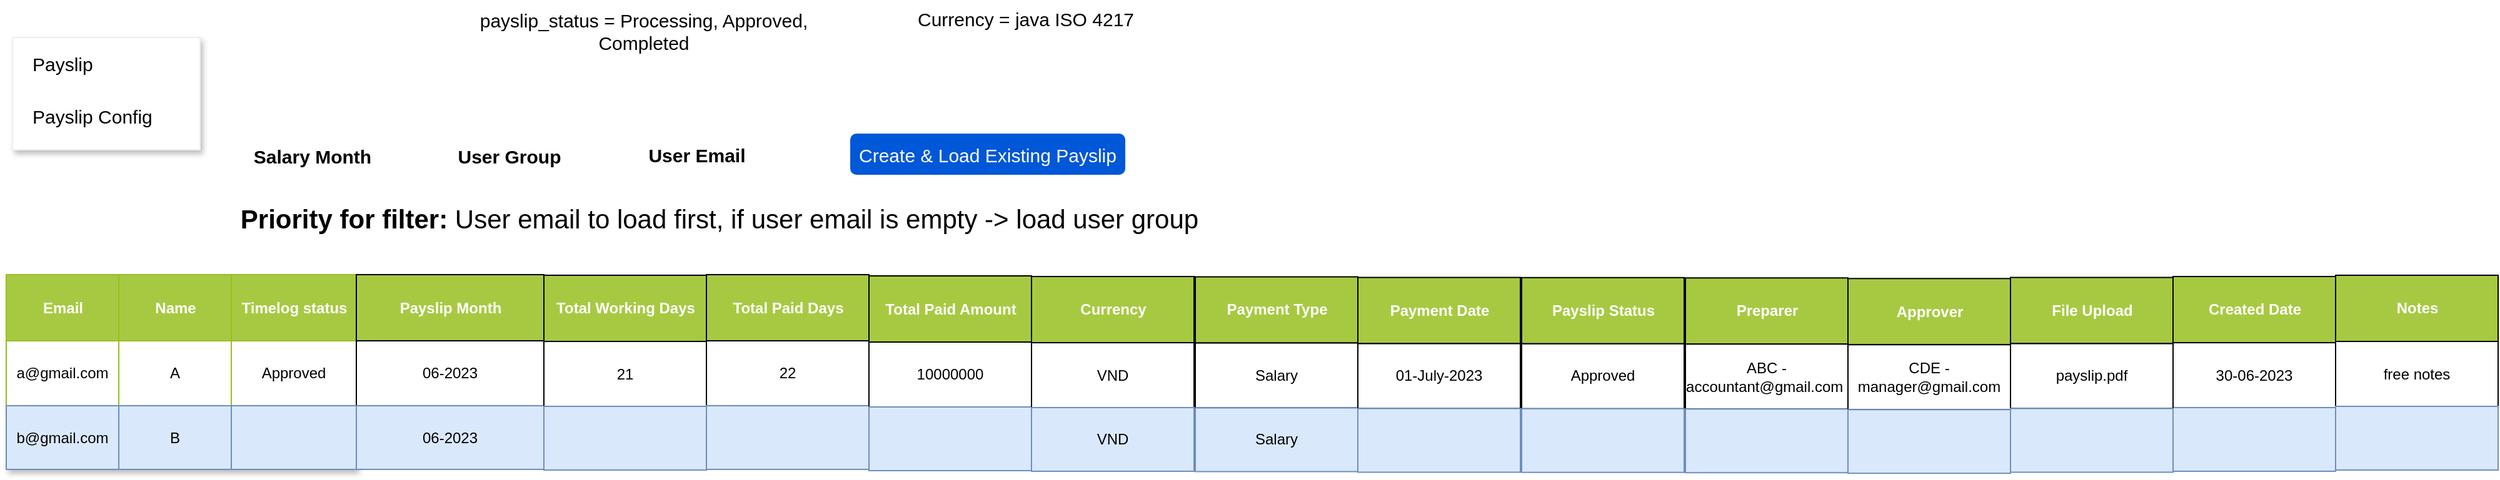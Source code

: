 <mxfile version="21.3.6" type="github">
  <diagram name="Page-1" id="WL_v4v0QIcBLaM0KTgS2">
    <mxGraphModel dx="1367" dy="994" grid="1" gridSize="10" guides="1" tooltips="1" connect="1" arrows="1" fold="1" page="1" pageScale="1" pageWidth="827" pageHeight="1169" math="0" shadow="0">
      <root>
        <mxCell id="0" />
        <mxCell id="1" parent="0" />
        <mxCell id="6jaeI5iPwzS0YntEsKp8-1" value="" style="perimeter=none;dashed=0;shape=rect;fillColor=#ffffff;strokeColor=#eeeeee;shadow=1;" parent="1" vertex="1">
          <mxGeometry x="20" y="50" width="150" height="90" as="geometry" />
        </mxCell>
        <mxCell id="6jaeI5iPwzS0YntEsKp8-2" value="Payslip" style="text;verticalAlign=middle;fontSize=15;spacing=16;resizeWidth=1;whiteSpace=wrap;html=1;" parent="6jaeI5iPwzS0YntEsKp8-1" vertex="1">
          <mxGeometry width="150" height="42" relative="1" as="geometry">
            <mxPoint as="offset" />
          </mxGeometry>
        </mxCell>
        <mxCell id="6jaeI5iPwzS0YntEsKp8-3" value="Payslip Config" style="text;verticalAlign=middle;fontSize=15;spacing=16;resizeWidth=1;whiteSpace=wrap;html=1;" parent="6jaeI5iPwzS0YntEsKp8-1" vertex="1">
          <mxGeometry width="150" height="42" relative="1" as="geometry">
            <mxPoint y="42" as="offset" />
          </mxGeometry>
        </mxCell>
        <mxCell id="6jaeI5iPwzS0YntEsKp8-6" value="Assets" style="childLayout=tableLayout;recursiveResize=0;strokeColor=#98bf21;fillColor=#A7C942;shadow=1;" parent="1" vertex="1">
          <mxGeometry x="15" y="240" width="280" height="156" as="geometry" />
        </mxCell>
        <mxCell id="6jaeI5iPwzS0YntEsKp8-7" style="shape=tableRow;horizontal=0;startSize=0;swimlaneHead=0;swimlaneBody=0;top=0;left=0;bottom=0;right=0;dropTarget=0;collapsible=0;recursiveResize=0;expand=0;fontStyle=0;strokeColor=inherit;fillColor=#ffffff;" parent="6jaeI5iPwzS0YntEsKp8-6" vertex="1">
          <mxGeometry width="280" height="53" as="geometry" />
        </mxCell>
        <mxCell id="6jaeI5iPwzS0YntEsKp8-8" value="Email" style="connectable=0;recursiveResize=0;strokeColor=inherit;fillColor=#A7C942;align=center;fontStyle=1;fontColor=#FFFFFF;html=1;" parent="6jaeI5iPwzS0YntEsKp8-7" vertex="1">
          <mxGeometry width="90" height="53" as="geometry">
            <mxRectangle width="90" height="53" as="alternateBounds" />
          </mxGeometry>
        </mxCell>
        <mxCell id="6jaeI5iPwzS0YntEsKp8-9" value="Name" style="connectable=0;recursiveResize=0;strokeColor=inherit;fillColor=#A7C942;align=center;fontStyle=1;fontColor=#FFFFFF;html=1;" parent="6jaeI5iPwzS0YntEsKp8-7" vertex="1">
          <mxGeometry x="90" width="90" height="53" as="geometry">
            <mxRectangle width="90" height="53" as="alternateBounds" />
          </mxGeometry>
        </mxCell>
        <mxCell id="6jaeI5iPwzS0YntEsKp8-10" value="Timelog status" style="connectable=0;recursiveResize=0;strokeColor=inherit;fillColor=#A7C942;align=center;fontStyle=1;fontColor=#FFFFFF;html=1;" parent="6jaeI5iPwzS0YntEsKp8-7" vertex="1">
          <mxGeometry x="180" width="100" height="53" as="geometry">
            <mxRectangle width="100" height="53" as="alternateBounds" />
          </mxGeometry>
        </mxCell>
        <mxCell id="6jaeI5iPwzS0YntEsKp8-11" value="" style="shape=tableRow;horizontal=0;startSize=0;swimlaneHead=0;swimlaneBody=0;top=0;left=0;bottom=0;right=0;dropTarget=0;collapsible=0;recursiveResize=0;expand=0;fontStyle=0;strokeColor=inherit;fillColor=#ffffff;" parent="6jaeI5iPwzS0YntEsKp8-6" vertex="1">
          <mxGeometry y="53" width="280" height="52" as="geometry" />
        </mxCell>
        <mxCell id="6jaeI5iPwzS0YntEsKp8-12" value="a@gmail.com" style="connectable=0;recursiveResize=0;strokeColor=inherit;fillColor=inherit;align=center;whiteSpace=wrap;html=1;" parent="6jaeI5iPwzS0YntEsKp8-11" vertex="1">
          <mxGeometry width="90" height="52" as="geometry">
            <mxRectangle width="90" height="52" as="alternateBounds" />
          </mxGeometry>
        </mxCell>
        <mxCell id="6jaeI5iPwzS0YntEsKp8-13" value="A" style="connectable=0;recursiveResize=0;strokeColor=inherit;fillColor=inherit;align=center;whiteSpace=wrap;html=1;" parent="6jaeI5iPwzS0YntEsKp8-11" vertex="1">
          <mxGeometry x="90" width="90" height="52" as="geometry">
            <mxRectangle width="90" height="52" as="alternateBounds" />
          </mxGeometry>
        </mxCell>
        <mxCell id="6jaeI5iPwzS0YntEsKp8-14" value="Approved" style="connectable=0;recursiveResize=0;strokeColor=inherit;fillColor=inherit;align=center;whiteSpace=wrap;html=1;" parent="6jaeI5iPwzS0YntEsKp8-11" vertex="1">
          <mxGeometry x="180" width="100" height="52" as="geometry">
            <mxRectangle width="100" height="52" as="alternateBounds" />
          </mxGeometry>
        </mxCell>
        <mxCell id="6jaeI5iPwzS0YntEsKp8-15" value="" style="shape=tableRow;horizontal=0;startSize=0;swimlaneHead=0;swimlaneBody=0;top=0;left=0;bottom=0;right=0;dropTarget=0;collapsible=0;recursiveResize=0;expand=0;fontStyle=1;strokeColor=inherit;fillColor=#EAF2D3;" parent="6jaeI5iPwzS0YntEsKp8-6" vertex="1">
          <mxGeometry y="105" width="280" height="51" as="geometry" />
        </mxCell>
        <mxCell id="6jaeI5iPwzS0YntEsKp8-16" value="b@gmail.com" style="connectable=0;recursiveResize=0;whiteSpace=wrap;html=1;fillColor=#dae8fc;strokeColor=#6c8ebf;" parent="6jaeI5iPwzS0YntEsKp8-15" vertex="1">
          <mxGeometry width="90" height="51" as="geometry">
            <mxRectangle width="90" height="51" as="alternateBounds" />
          </mxGeometry>
        </mxCell>
        <mxCell id="6jaeI5iPwzS0YntEsKp8-17" value="B" style="connectable=0;recursiveResize=0;whiteSpace=wrap;html=1;fillColor=#dae8fc;strokeColor=#6c8ebf;" parent="6jaeI5iPwzS0YntEsKp8-15" vertex="1">
          <mxGeometry x="90" width="90" height="51" as="geometry">
            <mxRectangle width="90" height="51" as="alternateBounds" />
          </mxGeometry>
        </mxCell>
        <mxCell id="6jaeI5iPwzS0YntEsKp8-18" value="" style="connectable=0;recursiveResize=0;whiteSpace=wrap;html=1;fillColor=#dae8fc;strokeColor=#6c8ebf;" parent="6jaeI5iPwzS0YntEsKp8-15" vertex="1">
          <mxGeometry x="180" width="100" height="51" as="geometry">
            <mxRectangle width="100" height="51" as="alternateBounds" />
          </mxGeometry>
        </mxCell>
        <mxCell id="6jaeI5iPwzS0YntEsKp8-68" value="Payslip Month" style="connectable=0;recursiveResize=0;strokeColor=inherit;fillColor=#A7C942;align=center;fontStyle=1;fontColor=#FFFFFF;html=1;" parent="1" vertex="1">
          <mxGeometry x="295" y="240" width="150" height="53" as="geometry">
            <mxRectangle width="187" height="53" as="alternateBounds" />
          </mxGeometry>
        </mxCell>
        <mxCell id="6jaeI5iPwzS0YntEsKp8-69" value="06-2023" style="connectable=0;recursiveResize=0;strokeColor=inherit;fillColor=inherit;align=center;whiteSpace=wrap;html=1;" parent="1" vertex="1">
          <mxGeometry x="295" y="293" width="150" height="52" as="geometry">
            <mxRectangle width="187" height="52" as="alternateBounds" />
          </mxGeometry>
        </mxCell>
        <mxCell id="6jaeI5iPwzS0YntEsKp8-70" value="06-2023" style="connectable=0;recursiveResize=0;strokeColor=#6c8ebf;fillColor=#dae8fc;whiteSpace=wrap;html=1;" parent="1" vertex="1">
          <mxGeometry x="295" y="345" width="150" height="51" as="geometry">
            <mxRectangle width="187" height="51" as="alternateBounds" />
          </mxGeometry>
        </mxCell>
        <mxCell id="6jaeI5iPwzS0YntEsKp8-73" value="&lt;font style=&quot;font-size: 15px;&quot;&gt;Salary Month&lt;/font&gt;" style="text;html=1;strokeColor=none;fillColor=none;align=center;verticalAlign=middle;whiteSpace=wrap;rounded=0;fontStyle=1" parent="1" vertex="1">
          <mxGeometry x="200" y="130" width="120" height="30" as="geometry" />
        </mxCell>
        <mxCell id="6jaeI5iPwzS0YntEsKp8-74" value="&lt;font style=&quot;font-size: 15px;&quot;&gt;User Group&lt;/font&gt;" style="text;html=1;strokeColor=none;fillColor=none;align=center;verticalAlign=middle;whiteSpace=wrap;rounded=0;fontStyle=1" parent="1" vertex="1">
          <mxGeometry x="370" y="130" width="95" height="30" as="geometry" />
        </mxCell>
        <mxCell id="6jaeI5iPwzS0YntEsKp8-80" value="Total Working Days" style="connectable=0;recursiveResize=0;strokeColor=inherit;fillColor=#A7C942;align=center;fontStyle=1;fontColor=#FFFFFF;html=1;" parent="1" vertex="1">
          <mxGeometry x="445" y="240.5" width="130" height="53" as="geometry">
            <mxRectangle width="187" height="53" as="alternateBounds" />
          </mxGeometry>
        </mxCell>
        <mxCell id="6jaeI5iPwzS0YntEsKp8-81" value="21" style="connectable=0;recursiveResize=0;strokeColor=inherit;fillColor=inherit;align=center;whiteSpace=wrap;html=1;" parent="1" vertex="1">
          <mxGeometry x="445" y="293.5" width="130" height="52" as="geometry">
            <mxRectangle width="187" height="52" as="alternateBounds" />
          </mxGeometry>
        </mxCell>
        <mxCell id="6jaeI5iPwzS0YntEsKp8-82" value="" style="connectable=0;recursiveResize=0;strokeColor=#6c8ebf;fillColor=#dae8fc;whiteSpace=wrap;html=1;" parent="1" vertex="1">
          <mxGeometry x="445" y="345.5" width="130" height="51" as="geometry">
            <mxRectangle width="187" height="51" as="alternateBounds" />
          </mxGeometry>
        </mxCell>
        <mxCell id="6jaeI5iPwzS0YntEsKp8-85" value="Total Paid Days" style="connectable=0;recursiveResize=0;strokeColor=inherit;fillColor=#A7C942;align=center;fontStyle=1;fontColor=#FFFFFF;html=1;" parent="1" vertex="1">
          <mxGeometry x="575" y="240" width="130" height="53" as="geometry">
            <mxRectangle width="187" height="53" as="alternateBounds" />
          </mxGeometry>
        </mxCell>
        <mxCell id="6jaeI5iPwzS0YntEsKp8-86" value="22" style="connectable=0;recursiveResize=0;strokeColor=inherit;fillColor=inherit;align=center;whiteSpace=wrap;html=1;" parent="1" vertex="1">
          <mxGeometry x="575" y="293" width="130" height="52" as="geometry">
            <mxRectangle width="187" height="52" as="alternateBounds" />
          </mxGeometry>
        </mxCell>
        <mxCell id="6jaeI5iPwzS0YntEsKp8-87" value="" style="connectable=0;recursiveResize=0;strokeColor=#6c8ebf;fillColor=#dae8fc;whiteSpace=wrap;html=1;" parent="1" vertex="1">
          <mxGeometry x="575" y="345" width="130" height="51" as="geometry">
            <mxRectangle width="187" height="51" as="alternateBounds" />
          </mxGeometry>
        </mxCell>
        <mxCell id="6jaeI5iPwzS0YntEsKp8-90" value="Total Paid Amount" style="connectable=0;recursiveResize=0;strokeColor=inherit;fillColor=#A7C942;align=center;fontStyle=1;fontColor=#FFFFFF;html=1;" parent="1" vertex="1">
          <mxGeometry x="705" y="241" width="130" height="53" as="geometry">
            <mxRectangle width="187" height="53" as="alternateBounds" />
          </mxGeometry>
        </mxCell>
        <mxCell id="6jaeI5iPwzS0YntEsKp8-91" value="10000000" style="connectable=0;recursiveResize=0;strokeColor=inherit;fillColor=inherit;align=center;whiteSpace=wrap;html=1;" parent="1" vertex="1">
          <mxGeometry x="705" y="294" width="130" height="52" as="geometry">
            <mxRectangle width="187" height="52" as="alternateBounds" />
          </mxGeometry>
        </mxCell>
        <mxCell id="6jaeI5iPwzS0YntEsKp8-92" value="" style="connectable=0;recursiveResize=0;strokeColor=#6c8ebf;fillColor=#dae8fc;whiteSpace=wrap;html=1;" parent="1" vertex="1">
          <mxGeometry x="705" y="346" width="130" height="51" as="geometry">
            <mxRectangle width="187" height="51" as="alternateBounds" />
          </mxGeometry>
        </mxCell>
        <mxCell id="6jaeI5iPwzS0YntEsKp8-95" value="Currency" style="connectable=0;recursiveResize=0;strokeColor=inherit;fillColor=#A7C942;align=center;fontStyle=1;fontColor=#FFFFFF;html=1;" parent="1" vertex="1">
          <mxGeometry x="835" y="241.5" width="130" height="53" as="geometry">
            <mxRectangle width="187" height="53" as="alternateBounds" />
          </mxGeometry>
        </mxCell>
        <mxCell id="6jaeI5iPwzS0YntEsKp8-96" value="VND" style="connectable=0;recursiveResize=0;strokeColor=inherit;fillColor=inherit;align=center;whiteSpace=wrap;html=1;" parent="1" vertex="1">
          <mxGeometry x="835" y="294.5" width="130" height="52" as="geometry">
            <mxRectangle width="187" height="52" as="alternateBounds" />
          </mxGeometry>
        </mxCell>
        <mxCell id="6jaeI5iPwzS0YntEsKp8-97" value="VND" style="connectable=0;recursiveResize=0;strokeColor=#6c8ebf;fillColor=#dae8fc;whiteSpace=wrap;html=1;" parent="1" vertex="1">
          <mxGeometry x="835" y="346.5" width="130" height="51" as="geometry">
            <mxRectangle width="187" height="51" as="alternateBounds" />
          </mxGeometry>
        </mxCell>
        <mxCell id="6jaeI5iPwzS0YntEsKp8-100" value="&lt;font style=&quot;font-size: 15px;&quot;&gt;payslip_status = Processing, Approved, Completed&lt;/font&gt;" style="text;html=1;strokeColor=none;fillColor=none;align=center;verticalAlign=middle;whiteSpace=wrap;rounded=0;" parent="1" vertex="1">
          <mxGeometry x="390" y="40" width="270" height="10" as="geometry" />
        </mxCell>
        <mxCell id="6jaeI5iPwzS0YntEsKp8-101" value="&lt;font style=&quot;font-size: 15px;&quot;&gt;Create &amp;amp; Load Existing Payslip&lt;/font&gt;" style="rounded=1;fillColor=#0057D8;strokeColor=none;html=1;whiteSpace=wrap;fontColor=#ffffff;align=center;verticalAlign=middle;fontStyle=0;fontSize=12;sketch=0;" parent="1" vertex="1">
          <mxGeometry x="690" y="127" width="220" height="33" as="geometry" />
        </mxCell>
        <mxCell id="6jaeI5iPwzS0YntEsKp8-102" value="&lt;font style=&quot;font-size: 15px;&quot;&gt;Currency =&amp;nbsp;java ISO 4217&lt;/font&gt;" style="text;html=1;align=center;verticalAlign=middle;resizable=0;points=[];autosize=1;strokeColor=none;fillColor=none;" parent="1" vertex="1">
          <mxGeometry x="730" y="20" width="200" height="30" as="geometry" />
        </mxCell>
        <mxCell id="6jaeI5iPwzS0YntEsKp8-103" value="&lt;font style=&quot;font-size: 15px;&quot;&gt;User Email&lt;/font&gt;" style="text;html=1;strokeColor=none;fillColor=none;align=center;verticalAlign=middle;whiteSpace=wrap;rounded=0;fontStyle=1" parent="1" vertex="1">
          <mxGeometry x="520" y="128.5" width="95" height="30" as="geometry" />
        </mxCell>
        <mxCell id="6jaeI5iPwzS0YntEsKp8-104" value="&lt;font style=&quot;font-size: 21px;&quot;&gt;&lt;b&gt;Priority for filter:&lt;/b&gt; User email to load first, if user email is empty -&amp;gt; load user group&lt;/font&gt;" style="text;html=1;align=center;verticalAlign=middle;resizable=0;points=[];autosize=1;strokeColor=none;fillColor=none;" parent="1" vertex="1">
          <mxGeometry x="190" y="175" width="790" height="40" as="geometry" />
        </mxCell>
        <mxCell id="O_fYV9ROYyWhm7QD5RSh-1" value="Payment Type" style="connectable=0;recursiveResize=0;strokeColor=inherit;fillColor=#A7C942;align=center;fontStyle=1;fontColor=#FFFFFF;html=1;" vertex="1" parent="1">
          <mxGeometry x="966" y="241.75" width="130" height="53" as="geometry">
            <mxRectangle width="187" height="53" as="alternateBounds" />
          </mxGeometry>
        </mxCell>
        <mxCell id="O_fYV9ROYyWhm7QD5RSh-2" value="Salary" style="connectable=0;recursiveResize=0;strokeColor=inherit;fillColor=inherit;align=center;whiteSpace=wrap;html=1;" vertex="1" parent="1">
          <mxGeometry x="966" y="294.75" width="130" height="52" as="geometry">
            <mxRectangle width="187" height="52" as="alternateBounds" />
          </mxGeometry>
        </mxCell>
        <mxCell id="O_fYV9ROYyWhm7QD5RSh-3" value="Salary" style="connectable=0;recursiveResize=0;strokeColor=#6c8ebf;fillColor=#dae8fc;whiteSpace=wrap;html=1;" vertex="1" parent="1">
          <mxGeometry x="966" y="346.75" width="130" height="51" as="geometry">
            <mxRectangle width="187" height="51" as="alternateBounds" />
          </mxGeometry>
        </mxCell>
        <mxCell id="O_fYV9ROYyWhm7QD5RSh-6" value="Payment Date" style="connectable=0;recursiveResize=0;strokeColor=inherit;fillColor=#A7C942;align=center;fontStyle=1;fontColor=#FFFFFF;html=1;" vertex="1" parent="1">
          <mxGeometry x="1096" y="242.25" width="130" height="53" as="geometry">
            <mxRectangle width="187" height="53" as="alternateBounds" />
          </mxGeometry>
        </mxCell>
        <mxCell id="O_fYV9ROYyWhm7QD5RSh-7" value="01-July-2023" style="connectable=0;recursiveResize=0;strokeColor=inherit;fillColor=inherit;align=center;whiteSpace=wrap;html=1;" vertex="1" parent="1">
          <mxGeometry x="1096" y="295.25" width="130" height="52" as="geometry">
            <mxRectangle width="187" height="52" as="alternateBounds" />
          </mxGeometry>
        </mxCell>
        <mxCell id="O_fYV9ROYyWhm7QD5RSh-8" value="" style="connectable=0;recursiveResize=0;strokeColor=#6c8ebf;fillColor=#dae8fc;whiteSpace=wrap;html=1;" vertex="1" parent="1">
          <mxGeometry x="1096" y="347.25" width="130" height="51" as="geometry">
            <mxRectangle width="187" height="51" as="alternateBounds" />
          </mxGeometry>
        </mxCell>
        <mxCell id="O_fYV9ROYyWhm7QD5RSh-11" value="Payslip Status" style="connectable=0;recursiveResize=0;strokeColor=inherit;fillColor=#A7C942;align=center;fontStyle=1;fontColor=#FFFFFF;html=1;" vertex="1" parent="1">
          <mxGeometry x="1227" y="242.38" width="130" height="53" as="geometry">
            <mxRectangle width="187" height="53" as="alternateBounds" />
          </mxGeometry>
        </mxCell>
        <mxCell id="O_fYV9ROYyWhm7QD5RSh-12" value="Approved" style="connectable=0;recursiveResize=0;strokeColor=inherit;fillColor=inherit;align=center;whiteSpace=wrap;html=1;" vertex="1" parent="1">
          <mxGeometry x="1227" y="295.38" width="130" height="52" as="geometry">
            <mxRectangle width="187" height="52" as="alternateBounds" />
          </mxGeometry>
        </mxCell>
        <mxCell id="O_fYV9ROYyWhm7QD5RSh-13" value="" style="connectable=0;recursiveResize=0;strokeColor=#6c8ebf;fillColor=#dae8fc;whiteSpace=wrap;html=1;" vertex="1" parent="1">
          <mxGeometry x="1227" y="347.38" width="130" height="51" as="geometry">
            <mxRectangle width="187" height="51" as="alternateBounds" />
          </mxGeometry>
        </mxCell>
        <mxCell id="O_fYV9ROYyWhm7QD5RSh-16" value="Preparer" style="connectable=0;recursiveResize=0;strokeColor=inherit;fillColor=#A7C942;align=center;fontStyle=1;fontColor=#FFFFFF;html=1;" vertex="1" parent="1">
          <mxGeometry x="1358" y="242.63" width="130" height="53" as="geometry">
            <mxRectangle width="187" height="53" as="alternateBounds" />
          </mxGeometry>
        </mxCell>
        <mxCell id="O_fYV9ROYyWhm7QD5RSh-17" value="ABC - accountant@gmail.com&amp;nbsp;" style="connectable=0;recursiveResize=0;strokeColor=inherit;fillColor=inherit;align=center;whiteSpace=wrap;html=1;" vertex="1" parent="1">
          <mxGeometry x="1358" y="295.63" width="130" height="52" as="geometry">
            <mxRectangle width="187" height="52" as="alternateBounds" />
          </mxGeometry>
        </mxCell>
        <mxCell id="O_fYV9ROYyWhm7QD5RSh-18" value="" style="connectable=0;recursiveResize=0;strokeColor=#6c8ebf;fillColor=#dae8fc;whiteSpace=wrap;html=1;" vertex="1" parent="1">
          <mxGeometry x="1358" y="347.63" width="130" height="51" as="geometry">
            <mxRectangle width="187" height="51" as="alternateBounds" />
          </mxGeometry>
        </mxCell>
        <mxCell id="O_fYV9ROYyWhm7QD5RSh-21" value="Approver" style="connectable=0;recursiveResize=0;strokeColor=inherit;fillColor=#A7C942;align=center;fontStyle=1;fontColor=#FFFFFF;html=1;" vertex="1" parent="1">
          <mxGeometry x="1488" y="243.13" width="130" height="53" as="geometry">
            <mxRectangle width="187" height="53" as="alternateBounds" />
          </mxGeometry>
        </mxCell>
        <mxCell id="O_fYV9ROYyWhm7QD5RSh-22" value="CDE - manager@gmail.com" style="connectable=0;recursiveResize=0;strokeColor=inherit;fillColor=inherit;align=center;whiteSpace=wrap;html=1;" vertex="1" parent="1">
          <mxGeometry x="1488" y="296.13" width="130" height="52" as="geometry">
            <mxRectangle width="187" height="52" as="alternateBounds" />
          </mxGeometry>
        </mxCell>
        <mxCell id="O_fYV9ROYyWhm7QD5RSh-23" value="" style="connectable=0;recursiveResize=0;strokeColor=#6c8ebf;fillColor=#dae8fc;whiteSpace=wrap;html=1;" vertex="1" parent="1">
          <mxGeometry x="1488" y="348.13" width="130" height="51" as="geometry">
            <mxRectangle width="187" height="51" as="alternateBounds" />
          </mxGeometry>
        </mxCell>
        <mxCell id="O_fYV9ROYyWhm7QD5RSh-26" value="Created Date" style="connectable=0;recursiveResize=0;strokeColor=inherit;fillColor=#A7C942;align=center;fontStyle=1;fontColor=#FFFFFF;html=1;" vertex="1" parent="1">
          <mxGeometry x="1748" y="241.5" width="130" height="53" as="geometry">
            <mxRectangle width="187" height="53" as="alternateBounds" />
          </mxGeometry>
        </mxCell>
        <mxCell id="O_fYV9ROYyWhm7QD5RSh-27" value="30-06-2023" style="connectable=0;recursiveResize=0;strokeColor=inherit;fillColor=inherit;align=center;whiteSpace=wrap;html=1;" vertex="1" parent="1">
          <mxGeometry x="1748" y="294.5" width="130" height="52" as="geometry">
            <mxRectangle width="187" height="52" as="alternateBounds" />
          </mxGeometry>
        </mxCell>
        <mxCell id="O_fYV9ROYyWhm7QD5RSh-28" value="" style="connectable=0;recursiveResize=0;strokeColor=#6c8ebf;fillColor=#dae8fc;whiteSpace=wrap;html=1;" vertex="1" parent="1">
          <mxGeometry x="1748" y="346.5" width="130" height="51" as="geometry">
            <mxRectangle width="187" height="51" as="alternateBounds" />
          </mxGeometry>
        </mxCell>
        <mxCell id="O_fYV9ROYyWhm7QD5RSh-31" value="Notes" style="connectable=0;recursiveResize=0;strokeColor=inherit;fillColor=#A7C942;align=center;fontStyle=1;fontColor=#FFFFFF;html=1;" vertex="1" parent="1">
          <mxGeometry x="1878" y="240.5" width="130" height="53" as="geometry">
            <mxRectangle width="187" height="53" as="alternateBounds" />
          </mxGeometry>
        </mxCell>
        <mxCell id="O_fYV9ROYyWhm7QD5RSh-32" value="free notes" style="connectable=0;recursiveResize=0;strokeColor=inherit;fillColor=inherit;align=center;whiteSpace=wrap;html=1;" vertex="1" parent="1">
          <mxGeometry x="1878" y="293.5" width="130" height="52" as="geometry">
            <mxRectangle width="187" height="52" as="alternateBounds" />
          </mxGeometry>
        </mxCell>
        <mxCell id="O_fYV9ROYyWhm7QD5RSh-33" value="" style="connectable=0;recursiveResize=0;strokeColor=#6c8ebf;fillColor=#dae8fc;whiteSpace=wrap;html=1;" vertex="1" parent="1">
          <mxGeometry x="1878" y="345.5" width="130" height="51" as="geometry">
            <mxRectangle width="187" height="51" as="alternateBounds" />
          </mxGeometry>
        </mxCell>
        <mxCell id="O_fYV9ROYyWhm7QD5RSh-54" value="File Upload" style="connectable=0;recursiveResize=0;strokeColor=inherit;fillColor=#A7C942;align=center;fontStyle=1;fontColor=#FFFFFF;html=1;" vertex="1" parent="1">
          <mxGeometry x="1618" y="242.25" width="130" height="53" as="geometry">
            <mxRectangle width="187" height="53" as="alternateBounds" />
          </mxGeometry>
        </mxCell>
        <mxCell id="O_fYV9ROYyWhm7QD5RSh-55" value="payslip.pdf" style="connectable=0;recursiveResize=0;strokeColor=inherit;fillColor=inherit;align=center;whiteSpace=wrap;html=1;" vertex="1" parent="1">
          <mxGeometry x="1618" y="295.25" width="130" height="52" as="geometry">
            <mxRectangle width="187" height="52" as="alternateBounds" />
          </mxGeometry>
        </mxCell>
        <mxCell id="O_fYV9ROYyWhm7QD5RSh-56" value="" style="connectable=0;recursiveResize=0;strokeColor=#6c8ebf;fillColor=#dae8fc;whiteSpace=wrap;html=1;" vertex="1" parent="1">
          <mxGeometry x="1618" y="347.25" width="130" height="51" as="geometry">
            <mxRectangle width="187" height="51" as="alternateBounds" />
          </mxGeometry>
        </mxCell>
      </root>
    </mxGraphModel>
  </diagram>
</mxfile>
